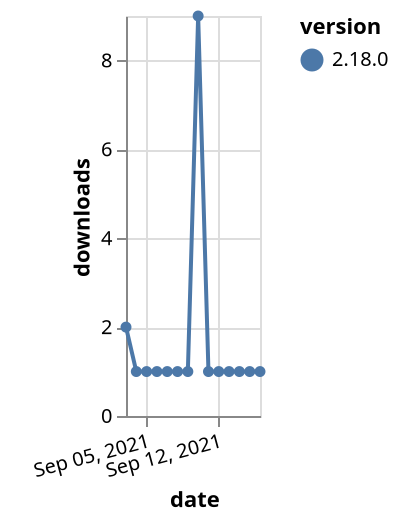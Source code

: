 {"$schema": "https://vega.github.io/schema/vega-lite/v5.json", "description": "A simple bar chart with embedded data.", "data": {"values": [{"date": "2021-09-03", "total": 500, "delta": 2, "version": "2.18.0"}, {"date": "2021-09-04", "total": 501, "delta": 1, "version": "2.18.0"}, {"date": "2021-09-05", "total": 502, "delta": 1, "version": "2.18.0"}, {"date": "2021-09-06", "total": 503, "delta": 1, "version": "2.18.0"}, {"date": "2021-09-07", "total": 504, "delta": 1, "version": "2.18.0"}, {"date": "2021-09-08", "total": 505, "delta": 1, "version": "2.18.0"}, {"date": "2021-09-09", "total": 506, "delta": 1, "version": "2.18.0"}, {"date": "2021-09-10", "total": 515, "delta": 9, "version": "2.18.0"}, {"date": "2021-09-11", "total": 516, "delta": 1, "version": "2.18.0"}, {"date": "2021-09-12", "total": 517, "delta": 1, "version": "2.18.0"}, {"date": "2021-09-13", "total": 518, "delta": 1, "version": "2.18.0"}, {"date": "2021-09-14", "total": 519, "delta": 1, "version": "2.18.0"}, {"date": "2021-09-15", "total": 520, "delta": 1, "version": "2.18.0"}, {"date": "2021-09-16", "total": 521, "delta": 1, "version": "2.18.0"}]}, "width": "container", "mark": {"type": "line", "point": {"filled": true}}, "encoding": {"x": {"field": "date", "type": "temporal", "timeUnit": "yearmonthdate", "title": "date", "axis": {"labelAngle": -15}}, "y": {"field": "delta", "type": "quantitative", "title": "downloads"}, "color": {"field": "version", "type": "nominal"}, "tooltip": {"field": "delta"}}}